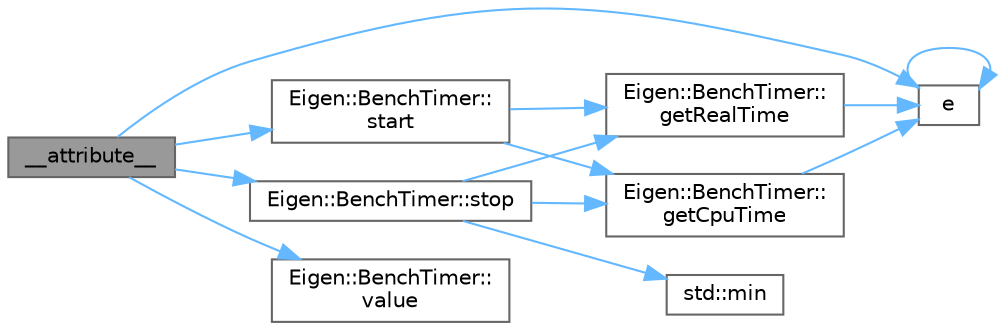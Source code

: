 digraph "__attribute__"
{
 // LATEX_PDF_SIZE
  bgcolor="transparent";
  edge [fontname=Helvetica,fontsize=10,labelfontname=Helvetica,labelfontsize=10];
  node [fontname=Helvetica,fontsize=10,shape=box,height=0.2,width=0.4];
  rankdir="LR";
  Node1 [id="Node000001",label="__attribute__",height=0.2,width=0.4,color="gray40", fillcolor="grey60", style="filled", fontcolor="black",tooltip=" "];
  Node1 -> Node2 [id="edge1_Node000001_Node000002",color="steelblue1",style="solid",tooltip=" "];
  Node2 [id="Node000002",label="e",height=0.2,width=0.4,color="grey40", fillcolor="white", style="filled",URL="$_cwise__array__power__array_8cpp.html#a9cb86ff854760bf91a154f2724a9101d",tooltip=" "];
  Node2 -> Node2 [id="edge2_Node000002_Node000002",color="steelblue1",style="solid",tooltip=" "];
  Node1 -> Node3 [id="edge3_Node000001_Node000003",color="steelblue1",style="solid",tooltip=" "];
  Node3 [id="Node000003",label="Eigen::BenchTimer::\lstart",height=0.2,width=0.4,color="grey40", fillcolor="white", style="filled",URL="$class_eigen_1_1_bench_timer.html#a6b01cc1c0408353022174b867ab29dc9",tooltip=" "];
  Node3 -> Node4 [id="edge4_Node000003_Node000004",color="steelblue1",style="solid",tooltip=" "];
  Node4 [id="Node000004",label="Eigen::BenchTimer::\lgetCpuTime",height=0.2,width=0.4,color="grey40", fillcolor="white", style="filled",URL="$class_eigen_1_1_bench_timer.html#a5e1faf3cf0c7958128fc4ad10377f51c",tooltip=" "];
  Node4 -> Node2 [id="edge5_Node000004_Node000002",color="steelblue1",style="solid",tooltip=" "];
  Node3 -> Node5 [id="edge6_Node000003_Node000005",color="steelblue1",style="solid",tooltip=" "];
  Node5 [id="Node000005",label="Eigen::BenchTimer::\lgetRealTime",height=0.2,width=0.4,color="grey40", fillcolor="white", style="filled",URL="$class_eigen_1_1_bench_timer.html#af215200501091952ffa5e919fe31cfca",tooltip=" "];
  Node5 -> Node2 [id="edge7_Node000005_Node000002",color="steelblue1",style="solid",tooltip=" "];
  Node1 -> Node6 [id="edge8_Node000001_Node000006",color="steelblue1",style="solid",tooltip=" "];
  Node6 [id="Node000006",label="Eigen::BenchTimer::stop",height=0.2,width=0.4,color="grey40", fillcolor="white", style="filled",URL="$class_eigen_1_1_bench_timer.html#a367e14b2e9c1ab6d3f0ff7bcfcd5ee37",tooltip=" "];
  Node6 -> Node4 [id="edge9_Node000006_Node000004",color="steelblue1",style="solid",tooltip=" "];
  Node6 -> Node5 [id="edge10_Node000006_Node000005",color="steelblue1",style="solid",tooltip=" "];
  Node6 -> Node7 [id="edge11_Node000006_Node000007",color="steelblue1",style="solid",tooltip=" "];
  Node7 [id="Node000007",label="std::min",height=0.2,width=0.4,color="grey40", fillcolor="white", style="filled",URL="$namespacestd.html#ac7b9885417769949d76890454b6d072e",tooltip=" "];
  Node1 -> Node8 [id="edge12_Node000001_Node000008",color="steelblue1",style="solid",tooltip=" "];
  Node8 [id="Node000008",label="Eigen::BenchTimer::\lvalue",height=0.2,width=0.4,color="grey40", fillcolor="white", style="filled",URL="$class_eigen_1_1_bench_timer.html#a26760f963ed8b64c126159bfea57735e",tooltip=" "];
}
